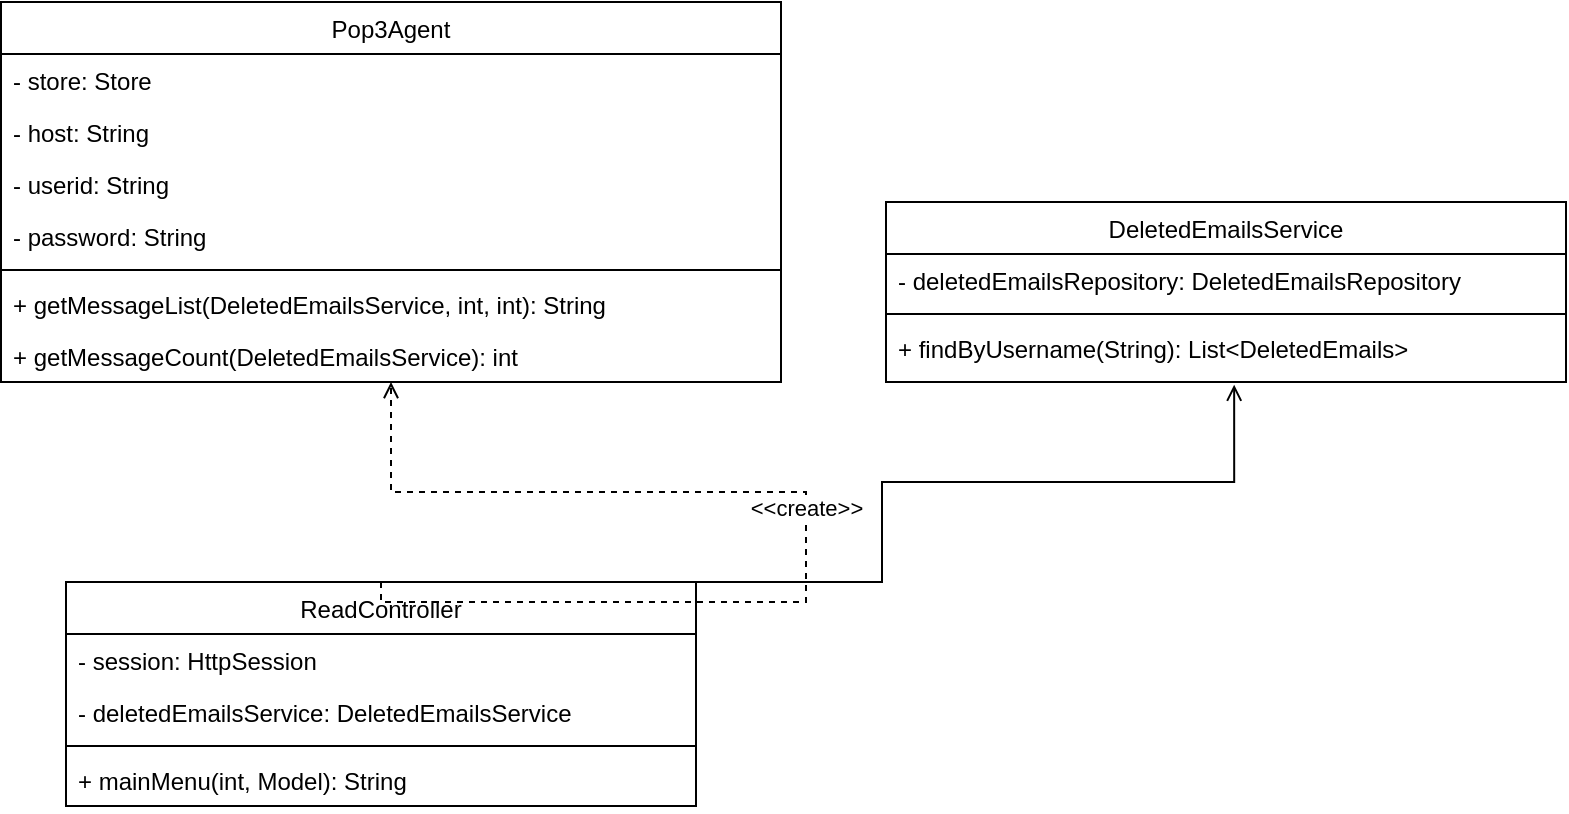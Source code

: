 <mxfile version="24.4.4" type="device">
  <diagram id="C5RBs43oDa-KdzZeNtuy" name="Page-1">
    <mxGraphModel dx="792" dy="1017" grid="1" gridSize="10" guides="1" tooltips="1" connect="1" arrows="1" fold="1" page="1" pageScale="1" pageWidth="827" pageHeight="1169" math="0" shadow="0">
      <root>
        <mxCell id="WIyWlLk6GJQsqaUBKTNV-0" />
        <mxCell id="WIyWlLk6GJQsqaUBKTNV-1" parent="WIyWlLk6GJQsqaUBKTNV-0" />
        <mxCell id="Turnz3tFcQ347faO4ccO-0" value="ReadController" style="swimlane;fontStyle=0;align=center;verticalAlign=top;childLayout=stackLayout;horizontal=1;startSize=26;horizontalStack=0;resizeParent=1;resizeLast=0;collapsible=1;marginBottom=0;rounded=0;shadow=0;strokeWidth=1;" parent="WIyWlLk6GJQsqaUBKTNV-1" vertex="1">
          <mxGeometry x="130" y="340" width="315" height="112" as="geometry">
            <mxRectangle x="130" y="380" width="160" height="26" as="alternateBounds" />
          </mxGeometry>
        </mxCell>
        <mxCell id="Turnz3tFcQ347faO4ccO-1" value="- session: HttpSession" style="text;align=left;verticalAlign=top;spacingLeft=4;spacingRight=4;overflow=hidden;rotatable=0;points=[[0,0.5],[1,0.5]];portConstraint=eastwest;" parent="Turnz3tFcQ347faO4ccO-0" vertex="1">
          <mxGeometry y="26" width="315" height="26" as="geometry" />
        </mxCell>
        <mxCell id="Turnz3tFcQ347faO4ccO-2" value="- deletedEmailsService: DeletedEmailsService" style="text;align=left;verticalAlign=top;spacingLeft=4;spacingRight=4;overflow=hidden;rotatable=0;points=[[0,0.5],[1,0.5]];portConstraint=eastwest;" parent="Turnz3tFcQ347faO4ccO-0" vertex="1">
          <mxGeometry y="52" width="315" height="26" as="geometry" />
        </mxCell>
        <mxCell id="Turnz3tFcQ347faO4ccO-3" value="" style="line;html=1;strokeWidth=1;align=left;verticalAlign=middle;spacingTop=-1;spacingLeft=3;spacingRight=3;rotatable=0;labelPosition=right;points=[];portConstraint=eastwest;" parent="Turnz3tFcQ347faO4ccO-0" vertex="1">
          <mxGeometry y="78" width="315" height="8" as="geometry" />
        </mxCell>
        <mxCell id="Turnz3tFcQ347faO4ccO-4" value="+ mainMenu(int, Model): String" style="text;align=left;verticalAlign=top;spacingLeft=4;spacingRight=4;overflow=hidden;rotatable=0;points=[[0,0.5],[1,0.5]];portConstraint=eastwest;" parent="Turnz3tFcQ347faO4ccO-0" vertex="1">
          <mxGeometry y="86" width="315" height="26" as="geometry" />
        </mxCell>
        <mxCell id="Turnz3tFcQ347faO4ccO-5" value="&amp;lt;&amp;lt;create&amp;gt;&amp;gt;" style="edgeStyle=orthogonalEdgeStyle;rounded=0;orthogonalLoop=1;jettySize=auto;html=1;exitX=0.5;exitY=0;exitDx=0;exitDy=0;endArrow=open;endFill=0;dashed=1;entryX=0.5;entryY=1;entryDx=0;entryDy=0;" parent="WIyWlLk6GJQsqaUBKTNV-1" source="Turnz3tFcQ347faO4ccO-0" target="Turnz3tFcQ347faO4ccO-6" edge="1">
          <mxGeometry relative="1" as="geometry">
            <mxPoint x="230" y="340" as="sourcePoint" />
            <mxPoint x="260" y="220" as="targetPoint" />
            <Array as="points">
              <mxPoint x="500" y="350" />
              <mxPoint x="500" y="295" />
              <mxPoint x="292" y="295" />
            </Array>
          </mxGeometry>
        </mxCell>
        <mxCell id="Turnz3tFcQ347faO4ccO-6" value="Pop3Agent" style="swimlane;fontStyle=0;align=center;verticalAlign=top;childLayout=stackLayout;horizontal=1;startSize=26;horizontalStack=0;resizeParent=1;resizeLast=0;collapsible=1;marginBottom=0;rounded=0;shadow=0;strokeWidth=1;" parent="WIyWlLk6GJQsqaUBKTNV-1" vertex="1">
          <mxGeometry x="97.5" y="50" width="390" height="190" as="geometry">
            <mxRectangle x="340" y="380" width="170" height="26" as="alternateBounds" />
          </mxGeometry>
        </mxCell>
        <mxCell id="Turnz3tFcQ347faO4ccO-7" value="- store: Store" style="text;align=left;verticalAlign=top;spacingLeft=4;spacingRight=4;overflow=hidden;rotatable=0;points=[[0,0.5],[1,0.5]];portConstraint=eastwest;" parent="Turnz3tFcQ347faO4ccO-6" vertex="1">
          <mxGeometry y="26" width="390" height="26" as="geometry" />
        </mxCell>
        <mxCell id="Turnz3tFcQ347faO4ccO-8" value="- host: String" style="text;align=left;verticalAlign=top;spacingLeft=4;spacingRight=4;overflow=hidden;rotatable=0;points=[[0,0.5],[1,0.5]];portConstraint=eastwest;" parent="Turnz3tFcQ347faO4ccO-6" vertex="1">
          <mxGeometry y="52" width="390" height="26" as="geometry" />
        </mxCell>
        <mxCell id="Turnz3tFcQ347faO4ccO-9" value="- userid: String" style="text;align=left;verticalAlign=top;spacingLeft=4;spacingRight=4;overflow=hidden;rotatable=0;points=[[0,0.5],[1,0.5]];portConstraint=eastwest;" parent="Turnz3tFcQ347faO4ccO-6" vertex="1">
          <mxGeometry y="78" width="390" height="26" as="geometry" />
        </mxCell>
        <mxCell id="Turnz3tFcQ347faO4ccO-10" value="- password: String" style="text;align=left;verticalAlign=top;spacingLeft=4;spacingRight=4;overflow=hidden;rotatable=0;points=[[0,0.5],[1,0.5]];portConstraint=eastwest;" parent="Turnz3tFcQ347faO4ccO-6" vertex="1">
          <mxGeometry y="104" width="390" height="26" as="geometry" />
        </mxCell>
        <mxCell id="Turnz3tFcQ347faO4ccO-11" value="" style="line;html=1;strokeWidth=1;align=left;verticalAlign=middle;spacingTop=-1;spacingLeft=3;spacingRight=3;rotatable=0;labelPosition=right;points=[];portConstraint=eastwest;" parent="Turnz3tFcQ347faO4ccO-6" vertex="1">
          <mxGeometry y="130" width="390" height="8" as="geometry" />
        </mxCell>
        <mxCell id="Turnz3tFcQ347faO4ccO-12" value="+ getMessageList(DeletedEmailsService, int, int): String" style="text;align=left;verticalAlign=top;spacingLeft=4;spacingRight=4;overflow=hidden;rotatable=0;points=[[0,0.5],[1,0.5]];portConstraint=eastwest;" parent="Turnz3tFcQ347faO4ccO-6" vertex="1">
          <mxGeometry y="138" width="390" height="26" as="geometry" />
        </mxCell>
        <mxCell id="Turnz3tFcQ347faO4ccO-13" value="+ getMessageCount(DeletedEmailsService): int" style="text;align=left;verticalAlign=top;spacingLeft=4;spacingRight=4;overflow=hidden;rotatable=0;points=[[0,0.5],[1,0.5]];portConstraint=eastwest;" parent="Turnz3tFcQ347faO4ccO-6" vertex="1">
          <mxGeometry y="164" width="390" height="26" as="geometry" />
        </mxCell>
        <mxCell id="bQoDa1AAbLT0s0V5j-8F-0" value="DeletedEmailsService" style="swimlane;fontStyle=0;align=center;verticalAlign=top;childLayout=stackLayout;horizontal=1;startSize=26;horizontalStack=0;resizeParent=1;resizeLast=0;collapsible=1;marginBottom=0;rounded=0;shadow=0;strokeWidth=1;" parent="WIyWlLk6GJQsqaUBKTNV-1" vertex="1">
          <mxGeometry x="540" y="150" width="340" height="90" as="geometry">
            <mxRectangle x="130" y="380" width="160" height="26" as="alternateBounds" />
          </mxGeometry>
        </mxCell>
        <mxCell id="bQoDa1AAbLT0s0V5j-8F-1" value="- deletedEmailsRepository: DeletedEmailsRepository" style="text;align=left;verticalAlign=top;spacingLeft=4;spacingRight=4;overflow=hidden;rotatable=0;points=[[0,0.5],[1,0.5]];portConstraint=eastwest;" parent="bQoDa1AAbLT0s0V5j-8F-0" vertex="1">
          <mxGeometry y="26" width="340" height="26" as="geometry" />
        </mxCell>
        <mxCell id="bQoDa1AAbLT0s0V5j-8F-2" value="" style="line;html=1;strokeWidth=1;align=left;verticalAlign=middle;spacingTop=-1;spacingLeft=3;spacingRight=3;rotatable=0;labelPosition=right;points=[];portConstraint=eastwest;" parent="bQoDa1AAbLT0s0V5j-8F-0" vertex="1">
          <mxGeometry y="52" width="340" height="8" as="geometry" />
        </mxCell>
        <mxCell id="bQoDa1AAbLT0s0V5j-8F-4" value="+ findByUsername(String): List&lt;DeletedEmails&gt;" style="text;align=left;verticalAlign=top;spacingLeft=4;spacingRight=4;overflow=hidden;rotatable=0;points=[[0,0.5],[1,0.5]];portConstraint=eastwest;" parent="bQoDa1AAbLT0s0V5j-8F-0" vertex="1">
          <mxGeometry y="60" width="340" height="26" as="geometry" />
        </mxCell>
        <mxCell id="bQoDa1AAbLT0s0V5j-8F-7" style="edgeStyle=orthogonalEdgeStyle;rounded=0;orthogonalLoop=1;jettySize=auto;html=1;exitX=0.5;exitY=0;exitDx=0;exitDy=0;entryX=0.512;entryY=1.051;entryDx=0;entryDy=0;entryPerimeter=0;endArrow=open;endFill=0;" parent="WIyWlLk6GJQsqaUBKTNV-1" source="Turnz3tFcQ347faO4ccO-0" edge="1">
          <mxGeometry relative="1" as="geometry">
            <mxPoint x="714.08" y="241.326" as="targetPoint" />
            <Array as="points">
              <mxPoint x="538" y="290" />
              <mxPoint x="714" y="290" />
            </Array>
          </mxGeometry>
        </mxCell>
      </root>
    </mxGraphModel>
  </diagram>
</mxfile>
